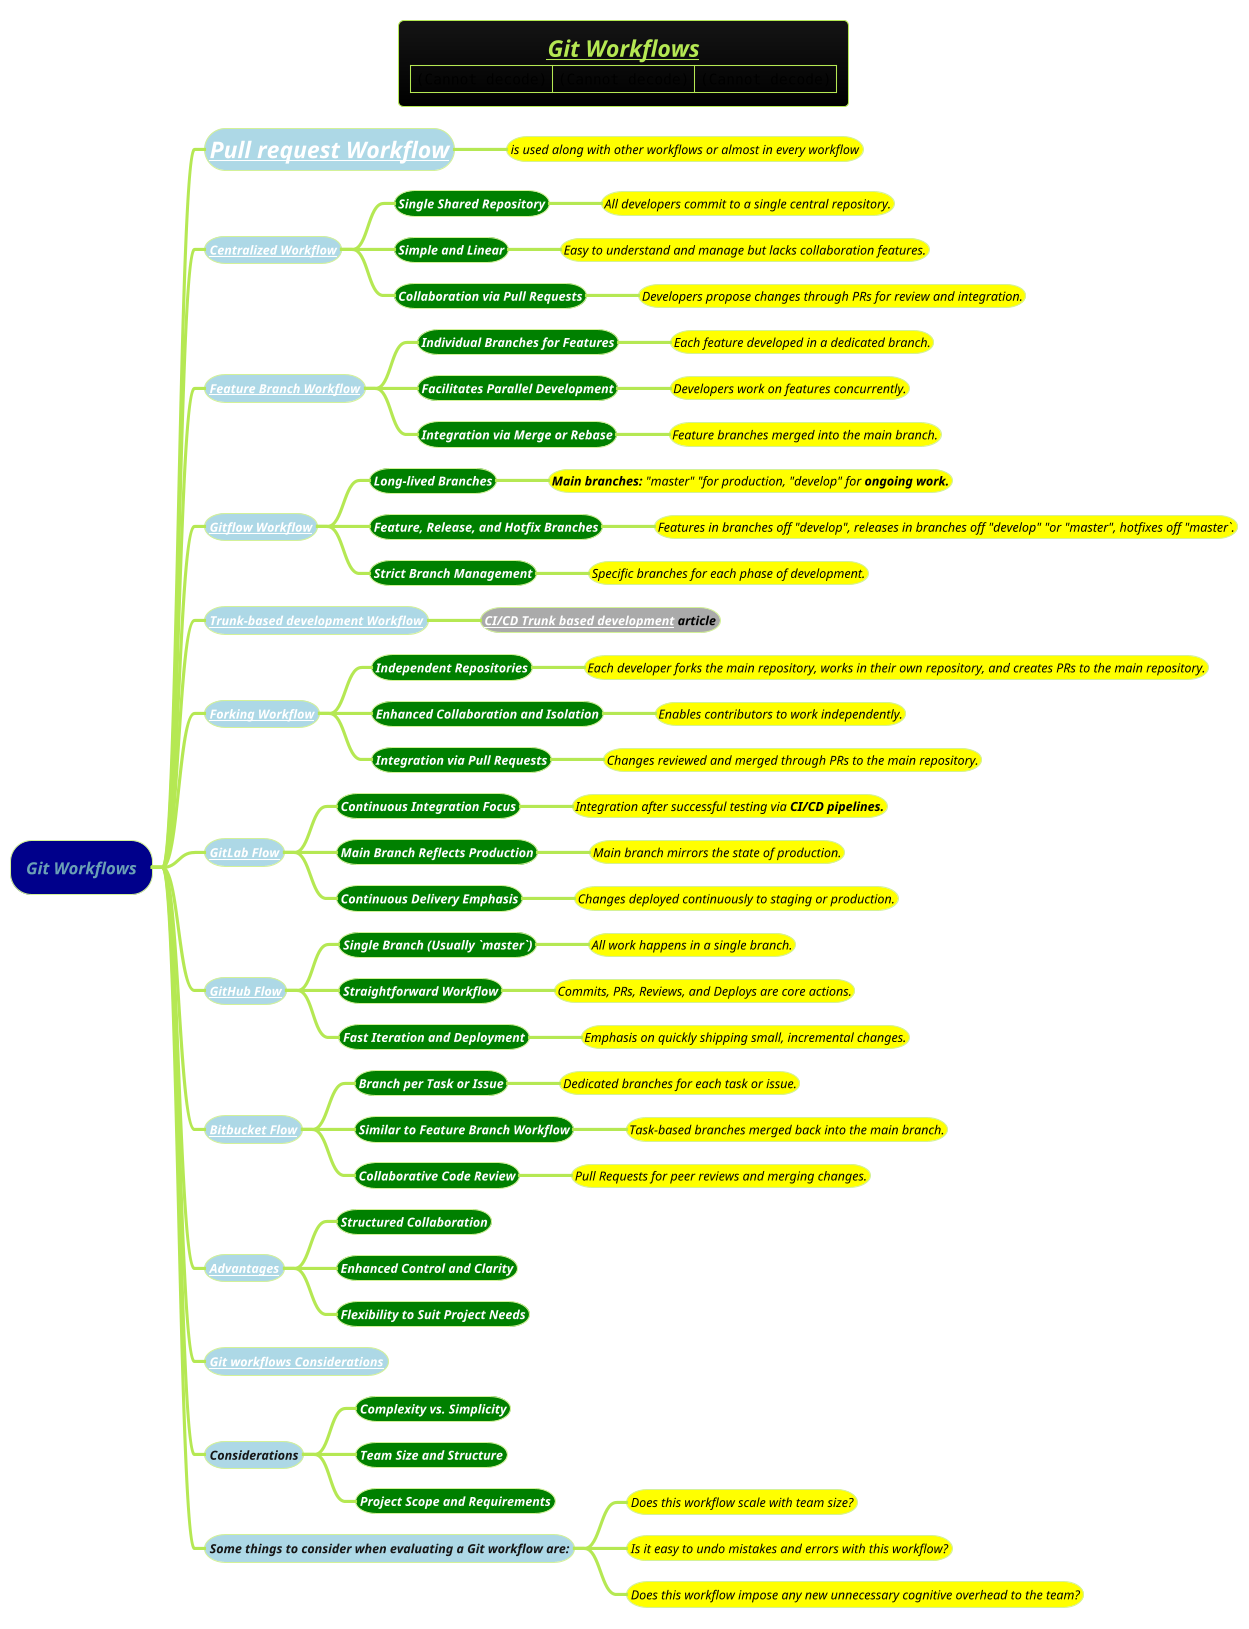 @startmindmap
title =<i><b><u><size:18>Git Workflows\n|<img:images/img_10.png>|<img:images/Git.jpg{scale=.805}>|<img:images/img_18.png{scale=.61}>|
!theme hacker

*[#darkblue] <i>Git Workflows
**[#lightblue] <i><color #blac><size:22>[[docs/3-devops/git/Pull-Request-Workflow.puml Pull request Workflow]]
***[#yellow] <i><color #black><size:12>is used along with other workflows or almost in every workflow
**[#lightblue] <i><color #blac><size:12>[[docs/3-devops/git/Centralized-workflow.puml Centralized Workflow]]
***[#green] <b><i><color #white><size:12>Single Shared Repository
****[#yellow] <i><color #black><size:12>All developers commit to a single central repository.
***[#green] <b><i><color #white><size:12>Simple and Linear
****[#yellow] <i><color #black><size:12>Easy to understand and manage but lacks collaboration features.
***[#green] <b><i><color #white><size:12>Collaboration via Pull Requests
****[#yellow] <i><color #black><size:12>Developers propose changes through PRs for review and integration.
**[#lightblue] <i><color #blac><size:12>[[docs/3-devops/git/Feature-Branch-workflow.puml Feature Branch Workflow]]
***[#green] <b><i><color #white><size:12>Individual Branches for Features
****[#yellow] <i><color #black><size:12>Each feature developed in a dedicated branch.
***[#green] <b><i><color #white><size:12>Facilitates Parallel Development
****[#yellow] <i><color #black><size:12>Developers work on features concurrently.
***[#green] <b><i><color #white><size:12>Integration via Merge or Rebase
****[#yellow] <i><color #black><size:12>Feature branches merged into the main branch.
**[#lightblue] <i><color #blac><size:12>[[docs/3-devops/git/Gitflow-workflow.puml Gitflow Workflow]]
***[#green] <b><i><color #white><size:12>Long-lived Branches
****[#yellow] <i><color #black><size:12>**Main branches:** "master" "for production, "develop" for <b>ongoing work.
***[#green] <b><i><color #white><size:12>Feature, Release, and Hotfix Branches
****[#yellow] <i><color #black><size:12>Features in branches off "develop", releases in branches off "develop" "or "master", hotfixes off "master`.
***[#green] <b><i><color #white><size:12>Strict Branch Management
****[#yellow] <i><color #black><size:12>Specific branches for each phase of development.
**[#lightblue] <i><color #blac><size:12>[[docs/3-devops/git/trunk-based-development-workflow.puml Trunk-based development Workflow]]
***[#a] <i><color #black><size:12><b>[[https://www.atlassian.com/continuous-delivery/continuous-integration/trunk-based-development CI/CD Trunk based development]] article
**[#lightblue] <i><color #blac><size:12>[[docs/3-devops/git/Forking-workflow.puml Forking Workflow]]
***[#green] <b><i><color #white><size:12>Independent Repositories
****[#yellow] <i><color #black><size:12>Each developer forks the main repository, works in their own repository, and creates PRs to the main repository.
***[#green] <b><i><color #white><size:12>Enhanced Collaboration and Isolation
****[#yellow] <i><color #black><size:12>Enables contributors to work independently.
***[#green] <b><i><color #white><size:12>Integration via Pull Requests
****[#yellow] <i><color #black><size:12>Changes reviewed and merged through PRs to the main repository.
**[#lightblue] <i><color #blac><size:12>[[docs/3-devops/git/Gitlab-workflow.puml GitLab Flow]]
***[#green] <b><i><color #white><size:12>Continuous Integration Focus
****[#yellow] <i><color #black><size:12>Integration after successful testing via <b>CI/CD pipelines.
***[#green] <b><i><color #white><size:12>Main Branch Reflects Production
****[#yellow] <i><color #black><size:12>Main branch mirrors the state of production.
***[#green] <b><i><color #white><size:12>Continuous Delivery Emphasis
****[#yellow] <i><color #black><size:12>Changes deployed continuously to staging or production.
**[#lightblue] <i><color #blac><size:12>[[docs/3-devops/git/GitHub-workflow.puml GitHub Flow]]
***[#green] <b><i><color #white><size:12>Single Branch (Usually `master`)
****[#yellow] <i><color #black><size:12>All work happens in a single branch.
***[#green] <b><i><color #white><size:12>Straightforward Workflow
****[#yellow] <i><color #black><size:12>Commits, PRs, Reviews, and Deploys are core actions.
***[#green] <b><i><color #white><size:12>Fast Iteration and Deployment
****[#yellow] <i><color #black><size:12>Emphasis on quickly shipping small, incremental changes.
**[#lightblue] <i><color #blac><size:12>[[docs/3-devops/git/Bitbucket-workflow.puml Bitbucket Flow]]
***[#green] <b><i><color #white><size:12>Branch per Task or Issue
****[#yellow] <i><color #black><size:12>Dedicated branches for each task or issue.
***[#green] <b><i><color #white><size:12>Similar to Feature Branch Workflow
****[#yellow] <i><color #black><size:12>Task-based branches merged back into the main branch.
***[#green] <b><i><color #white><size:12>Collaborative Code Review
****[#yellow] <i><color #black><size:12>Pull Requests for peer reviews and merging changes.
**[#lightblue] <i><color #blac><size:12>[[docs/3-devops/git/Git-workflows-advantages.puml Advantages]]
***[#green] <b><i><color #white><size:12>Structured Collaboration
***[#green] <b><i><color #white><size:12>Enhanced Control and Clarity
***[#green] <b><i><color #white><size:12>Flexibility to Suit Project Needs
**[#lightblue] <i><color #blac><size:12>[[docs/3-devops/git/Git-Workflows-Considerations.puml Git workflows Considerations]]
**[#lightblue] <i><color #blac><size:12>Considerations
***[#green] <b><i><color #white><size:12>Complexity vs. Simplicity
***[#green] <b><i><color #white><size:12>Team Size and Structure
***[#green] <b><i><color #white><size:12>Project Scope and Requirements
**[#lightblue] <i><color #blac><size:12>Some things to consider when evaluating a Git workflow are:
***[#yellow] <i><color #black><size:12>Does this workflow scale with team size?
***[#yellow] <i><color #black><size:12>Is it easy to undo mistakes and errors with this workflow?
***[#yellow] <i><color #black><size:12>Does this workflow impose any new unnecessary cognitive overhead to the team?

@endmindmap
